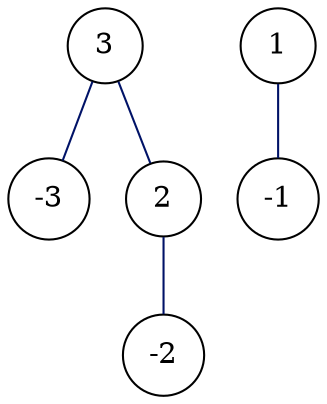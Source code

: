 graph G {
  -3 [pos="3.000000,0.000000!", shape=circle, ];
  -2 [pos="2.000000,0.000000!", shape=circle, ];
  -1 [pos="1.000000,0.000000!", shape=circle, ];
  1 [pos="1.000000,1.000000!", shape=circle, ];
  2 [pos="2.000000,1.000000!", shape=circle, ];
  3 [pos="3.000000,1.000000!", shape=circle, ];
  
  
  1 -- -1 [color="#001267", label="", ];
  2 -- -2 [color="#001267", label="", ];
  3 -- -3 [color="#001267", label="", ];
  3 -- 2 [color="#001267", label="", ];
  
  }
